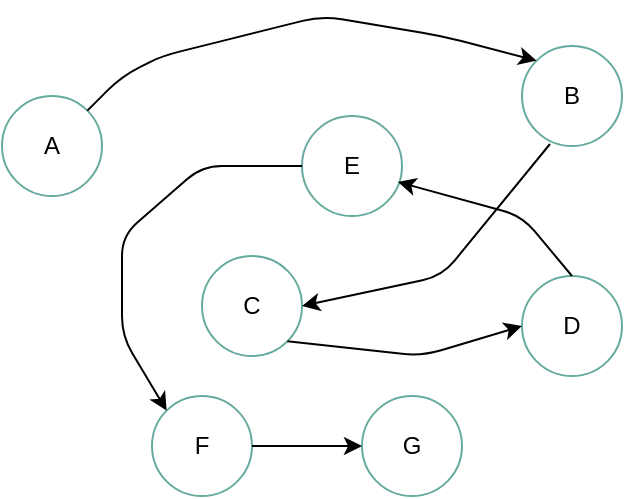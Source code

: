 <mxfile pages="1" version="11.1.4" type="device"><diagram id="f-9P83yjfEvrKqzP-W7z" name="Page-1"><mxGraphModel dx="946" dy="605" grid="1" gridSize="10" guides="1" tooltips="1" connect="1" arrows="1" fold="1" page="1" pageScale="1" pageWidth="850" pageHeight="1100" math="0" shadow="0"><root><mxCell id="0"/><mxCell id="1" parent="0"/><mxCell id="6ueDCn5p7F2CPkwFP0af-8" value="A" style="ellipse;whiteSpace=wrap;html=1;aspect=fixed;fillColor=none;strokeColor=#67AB9F;" parent="1" vertex="1"><mxGeometry x="170" y="60" width="50" height="50" as="geometry"/></mxCell><mxCell id="6ueDCn5p7F2CPkwFP0af-12" value="B" style="ellipse;whiteSpace=wrap;html=1;aspect=fixed;fillColor=none;strokeColor=#67AB9F;" parent="1" vertex="1"><mxGeometry x="430" y="35" width="50" height="50" as="geometry"/></mxCell><mxCell id="BOX0R_FiYthkh32M4nVz-1" value="C" style="ellipse;whiteSpace=wrap;html=1;aspect=fixed;fillColor=none;strokeColor=#67AB9F;" vertex="1" parent="1"><mxGeometry x="270" y="140" width="50" height="50" as="geometry"/></mxCell><mxCell id="BOX0R_FiYthkh32M4nVz-2" value="D" style="ellipse;whiteSpace=wrap;html=1;aspect=fixed;fillColor=none;strokeColor=#67AB9F;" vertex="1" parent="1"><mxGeometry x="430" y="150" width="50" height="50" as="geometry"/></mxCell><mxCell id="BOX0R_FiYthkh32M4nVz-9" value="G" style="ellipse;whiteSpace=wrap;html=1;aspect=fixed;fillColor=none;strokeColor=#67AB9F;" vertex="1" parent="1"><mxGeometry x="350" y="210" width="50" height="50" as="geometry"/></mxCell><mxCell id="BOX0R_FiYthkh32M4nVz-10" value="F" style="ellipse;whiteSpace=wrap;html=1;aspect=fixed;fillColor=none;strokeColor=#67AB9F;" vertex="1" parent="1"><mxGeometry x="245" y="210" width="50" height="50" as="geometry"/></mxCell><mxCell id="BOX0R_FiYthkh32M4nVz-11" value="E" style="ellipse;whiteSpace=wrap;html=1;aspect=fixed;fillColor=none;strokeColor=#67AB9F;" vertex="1" parent="1"><mxGeometry x="320" y="70" width="50" height="50" as="geometry"/></mxCell><mxCell id="BOX0R_FiYthkh32M4nVz-32" value="" style="endArrow=classic;html=1;exitX=1;exitY=0;exitDx=0;exitDy=0;entryX=0;entryY=0;entryDx=0;entryDy=0;" edge="1" parent="1" source="6ueDCn5p7F2CPkwFP0af-8" target="6ueDCn5p7F2CPkwFP0af-12"><mxGeometry width="50" height="50" relative="1" as="geometry"><mxPoint x="290" y="70" as="sourcePoint"/><mxPoint x="340" y="20" as="targetPoint"/><Array as="points"><mxPoint x="230" y="50"/><mxPoint x="250" y="40"/><mxPoint x="290" y="30"/><mxPoint x="330" y="20"/><mxPoint x="390" y="30"/></Array></mxGeometry></mxCell><mxCell id="BOX0R_FiYthkh32M4nVz-34" value="" style="endArrow=classic;html=1;exitX=0.28;exitY=0.98;exitDx=0;exitDy=0;exitPerimeter=0;entryX=1;entryY=0.5;entryDx=0;entryDy=0;" edge="1" parent="1" source="6ueDCn5p7F2CPkwFP0af-12" target="BOX0R_FiYthkh32M4nVz-1"><mxGeometry width="50" height="50" relative="1" as="geometry"><mxPoint x="500" y="140" as="sourcePoint"/><mxPoint x="550" y="90" as="targetPoint"/><Array as="points"><mxPoint x="390" y="150"/></Array></mxGeometry></mxCell><mxCell id="BOX0R_FiYthkh32M4nVz-35" value="" style="endArrow=classic;html=1;exitX=1;exitY=1;exitDx=0;exitDy=0;entryX=0;entryY=0.5;entryDx=0;entryDy=0;" edge="1" parent="1" source="BOX0R_FiYthkh32M4nVz-1" target="BOX0R_FiYthkh32M4nVz-2"><mxGeometry width="50" height="50" relative="1" as="geometry"><mxPoint x="490" y="270" as="sourcePoint"/><mxPoint x="540" y="220" as="targetPoint"/><Array as="points"><mxPoint x="380" y="190"/></Array></mxGeometry></mxCell><mxCell id="BOX0R_FiYthkh32M4nVz-36" value="" style="endArrow=classic;html=1;exitX=0.5;exitY=0;exitDx=0;exitDy=0;entryX=0.96;entryY=0.66;entryDx=0;entryDy=0;entryPerimeter=0;" edge="1" parent="1" source="BOX0R_FiYthkh32M4nVz-2" target="BOX0R_FiYthkh32M4nVz-11"><mxGeometry width="50" height="50" relative="1" as="geometry"><mxPoint x="580" y="170" as="sourcePoint"/><mxPoint x="630" y="120" as="targetPoint"/><Array as="points"><mxPoint x="430" y="120"/></Array></mxGeometry></mxCell><mxCell id="BOX0R_FiYthkh32M4nVz-37" value="" style="endArrow=classic;html=1;entryX=0;entryY=0;entryDx=0;entryDy=0;exitX=0;exitY=0.5;exitDx=0;exitDy=0;" edge="1" parent="1" source="BOX0R_FiYthkh32M4nVz-11" target="BOX0R_FiYthkh32M4nVz-10"><mxGeometry width="50" height="50" relative="1" as="geometry"><mxPoint x="200" y="220" as="sourcePoint"/><mxPoint x="250" y="170" as="targetPoint"/><Array as="points"><mxPoint x="270" y="95"/><mxPoint x="230" y="130"/><mxPoint x="230" y="180"/></Array></mxGeometry></mxCell><mxCell id="BOX0R_FiYthkh32M4nVz-38" value="" style="endArrow=classic;html=1;exitX=1;exitY=0.5;exitDx=0;exitDy=0;entryX=0;entryY=0.5;entryDx=0;entryDy=0;" edge="1" parent="1" source="BOX0R_FiYthkh32M4nVz-10" target="BOX0R_FiYthkh32M4nVz-9"><mxGeometry width="50" height="50" relative="1" as="geometry"><mxPoint x="320" y="330" as="sourcePoint"/><mxPoint x="370" y="280" as="targetPoint"/></mxGeometry></mxCell></root></mxGraphModel></diagram></mxfile>